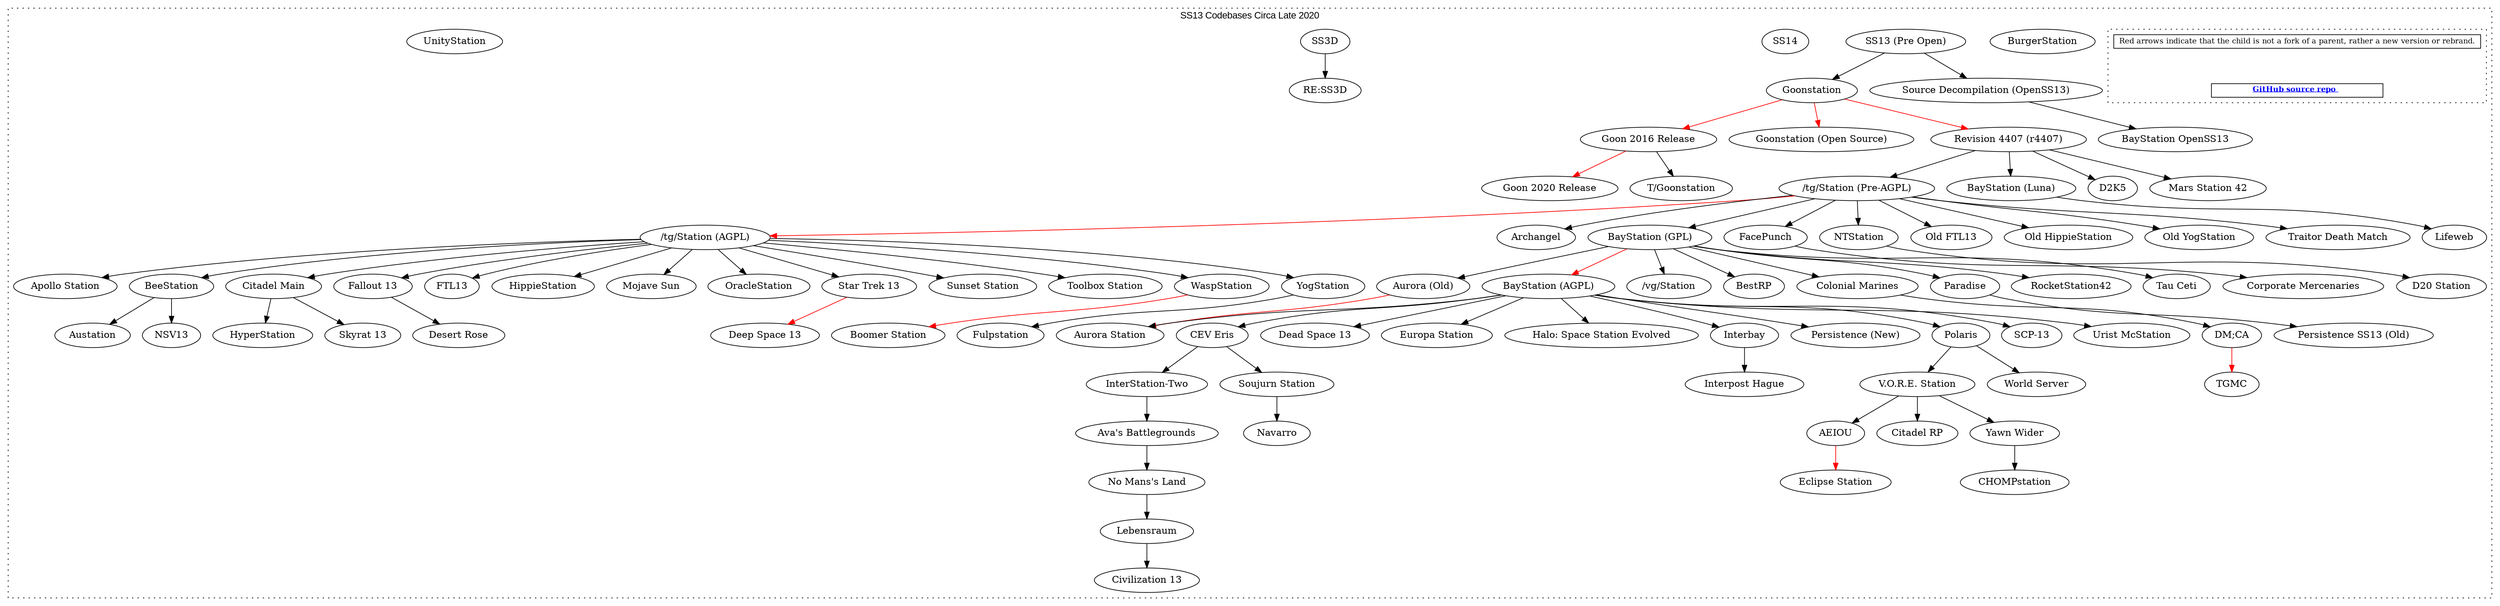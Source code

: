 digraph G {
	color    = "black"
	fontname = "Arial"
	fontsize = 14
	ratio    = "auto"   //size = "30, 30"
	rankdir  = "LB"

	graph [compound = true];




	subgraph cluster_map
	{
		subgraph cluster_info
		{
			label    = ""
			style    = "dotted"
			rankdir  = "LB"
			compound = false
			rank     = same
			node [shape=record, height=.08, fontsize=11, width=3.5];
			//{rank = same; GitHub_source_repo; B;}

			// info boxes
			info1 [label = "Red arrows indicate that the child is not a fork of a parent, rather a new version or rebrand.", shape=rectangle]
			GitHub_source_repo [label = <<b><u><font color="blue" style="font-weight: bold;">GitHub source repo </font></u></b> >, shape = rectangle, URL = "https://github.com/CthulhuOnIce/SS13-Codebases"]

			info1 -> GitHub_source_repo [style="invis"] //, taillabel = "tail", lhead=cluster_0, constraint=false]

		}

		label    = "SS13 Codebases Circa Late 2020"
		labelloc = "top"
		style    = "dotted"
		//rankdir = "TB"
		//edge [constraint = true]

		"/tg/Station (AGPL)" -> "Apollo Station"
		"/tg/Station (AGPL)" -> "BeeStation"
		"/tg/Station (AGPL)" -> "Citadel Main"
		"/tg/Station (AGPL)" -> "Fallout 13"
		"/tg/Station (AGPL)" -> "FTL13"
		"/tg/Station (AGPL)" -> "HippieStation"
		"/tg/Station (AGPL)" -> "Mojave Sun"
		"/tg/Station (AGPL)" -> "OracleStation"
		"/tg/Station (AGPL)" -> "Star Trek 13"
		"/tg/Station (AGPL)" -> "Sunset Station"
		"/tg/Station (AGPL)" -> "Toolbox Station"
		"/tg/Station (AGPL)" -> "WaspStation"
		"/tg/Station (AGPL)" -> "YogStation"
		"/tg/Station (Pre-AGPL)" -> "/tg/Station (AGPL)" [color=red]
		"/tg/Station (Pre-AGPL)" -> "Archangel"
		"/tg/Station (Pre-AGPL)" -> "BayStation (GPL)"
		"/tg/Station (Pre-AGPL)" -> "FacePunch"
		"/tg/Station (Pre-AGPL)" -> "NTStation"
		"/tg/Station (Pre-AGPL)" -> "Old FTL13"
		"/tg/Station (Pre-AGPL)" -> "Old HippieStation"
		"/tg/Station (Pre-AGPL)" -> "Old YogStation"
		"/tg/Station (Pre-AGPL)" -> "Traitor Death Match"
		"AEIOU" -> "Eclipse Station" [color=red]
		"Aurora (Old)" -> "Aurora Station" [color=red]
		"Ava's Battlegrounds" -> "No Mans's Land"
		"BayStation (AGPL)" -> "Aurora Station"
		"BayStation (AGPL)" -> "CEV Eris"
		"BayStation (AGPL)" -> "Dead Space 13"
		"BayStation (AGPL)" -> "Europa Station"
		"BayStation (AGPL)" -> "Halo: Space Station Evolved"
		"BayStation (AGPL)" -> "Interbay"
		"BayStation (AGPL)" -> "Persistence (New)"
		"BayStation (AGPL)" -> "Polaris"
		"BayStation (AGPL)" -> "SCP-13"
		"BayStation (AGPL)" -> "Urist McStation"
		"BayStation (GPL)" -> "/vg/Station"
		"BayStation (GPL)" -> "Aurora (Old)"
		"BayStation (GPL)" -> "BayStation (AGPL)"  [color=red]
		"BayStation (GPL)" -> "BestRP"
		"BayStation (GPL)" -> "Colonial Marines"
		"BayStation (GPL)" -> "Paradise"
		"BayStation (GPL)" -> "RocketStation42"
		"BayStation (GPL)" -> "Tau Ceti"
		"BayStation (Luna)" -> "Lifeweb"
		"BeeStation" -> "Austation"
		"BeeStation" -> "NSV13"
		"BurgerStation"
		"CEV Eris" -> "InterStation-Two"
		"CEV Eris" -> "Soujurn Station"
		"Citadel Main" -> "HyperStation"
		"Citadel Main" -> "Skyrat 13"
		"Colonial Marines" -> "DM;CA"
		"DM;CA" -> "TGMC" [color=red]
		"FacePunch" -> "Corporate Mercenaries"
		"Fallout 13" -> "Desert Rose"
		"Goon 2016 Release" -> "Goon 2020 Release" [color=red]
		"Goon 2016 Release" -> "T/Goonstation"
		"Goonstation" -> "Goon 2016 Release" [color=red]
		"Goonstation" -> "Goonstation (Open Source)" [color=red]
		"Goonstation" -> "Revision 4407 (r4407)" [color=red]
		"Interbay" -> "Interpost Hague"
		"InterStation-Two" -> "Ava's Battlegrounds"
		"Lebensraum" -> "Civilization 13"
		"No Mans's Land" -> "Lebensraum"
		"NTStation" -> "D20 Station"
		"Paradise" -> "Persistence SS13 (Old)"
		"Polaris" -> "V.O.R.E. Station"
		"Polaris" -> "World Server"
		"Revision 4407 (r4407)" -> "/tg/Station (Pre-AGPL)"
		"Revision 4407 (r4407)" -> "BayStation (Luna)"
		"Revision 4407 (r4407)" -> "D2K5"
		"Revision 4407 (r4407)" -> "Mars Station 42"
		"Soujurn Station" -> "Navarro"
		"Source Decompilation (OpenSS13)" -> "BayStation OpenSS13"
		"SS13 (Pre Open)" -> "Goonstation"
		"SS13 (Pre Open)" -> "Source Decompilation (OpenSS13)"
		"SS14"
		"SS3D"
		"SS3D" -> "RE:SS3D"
		"Star Trek 13" -> "Deep Space 13" [color=red]
		"UnityStation"
		"V.O.R.E. Station" -> "AEIOU"
		"V.O.R.E. Station" -> "Citadel RP"
		"V.O.R.E. Station" -> "Yawn Wider"
		"WaspStation" -> "Boomer Station" [color=red]
		"Yawn Wider" -> "CHOMPstation"
		"YogStation" -> "Fulpstation"
	}
}
